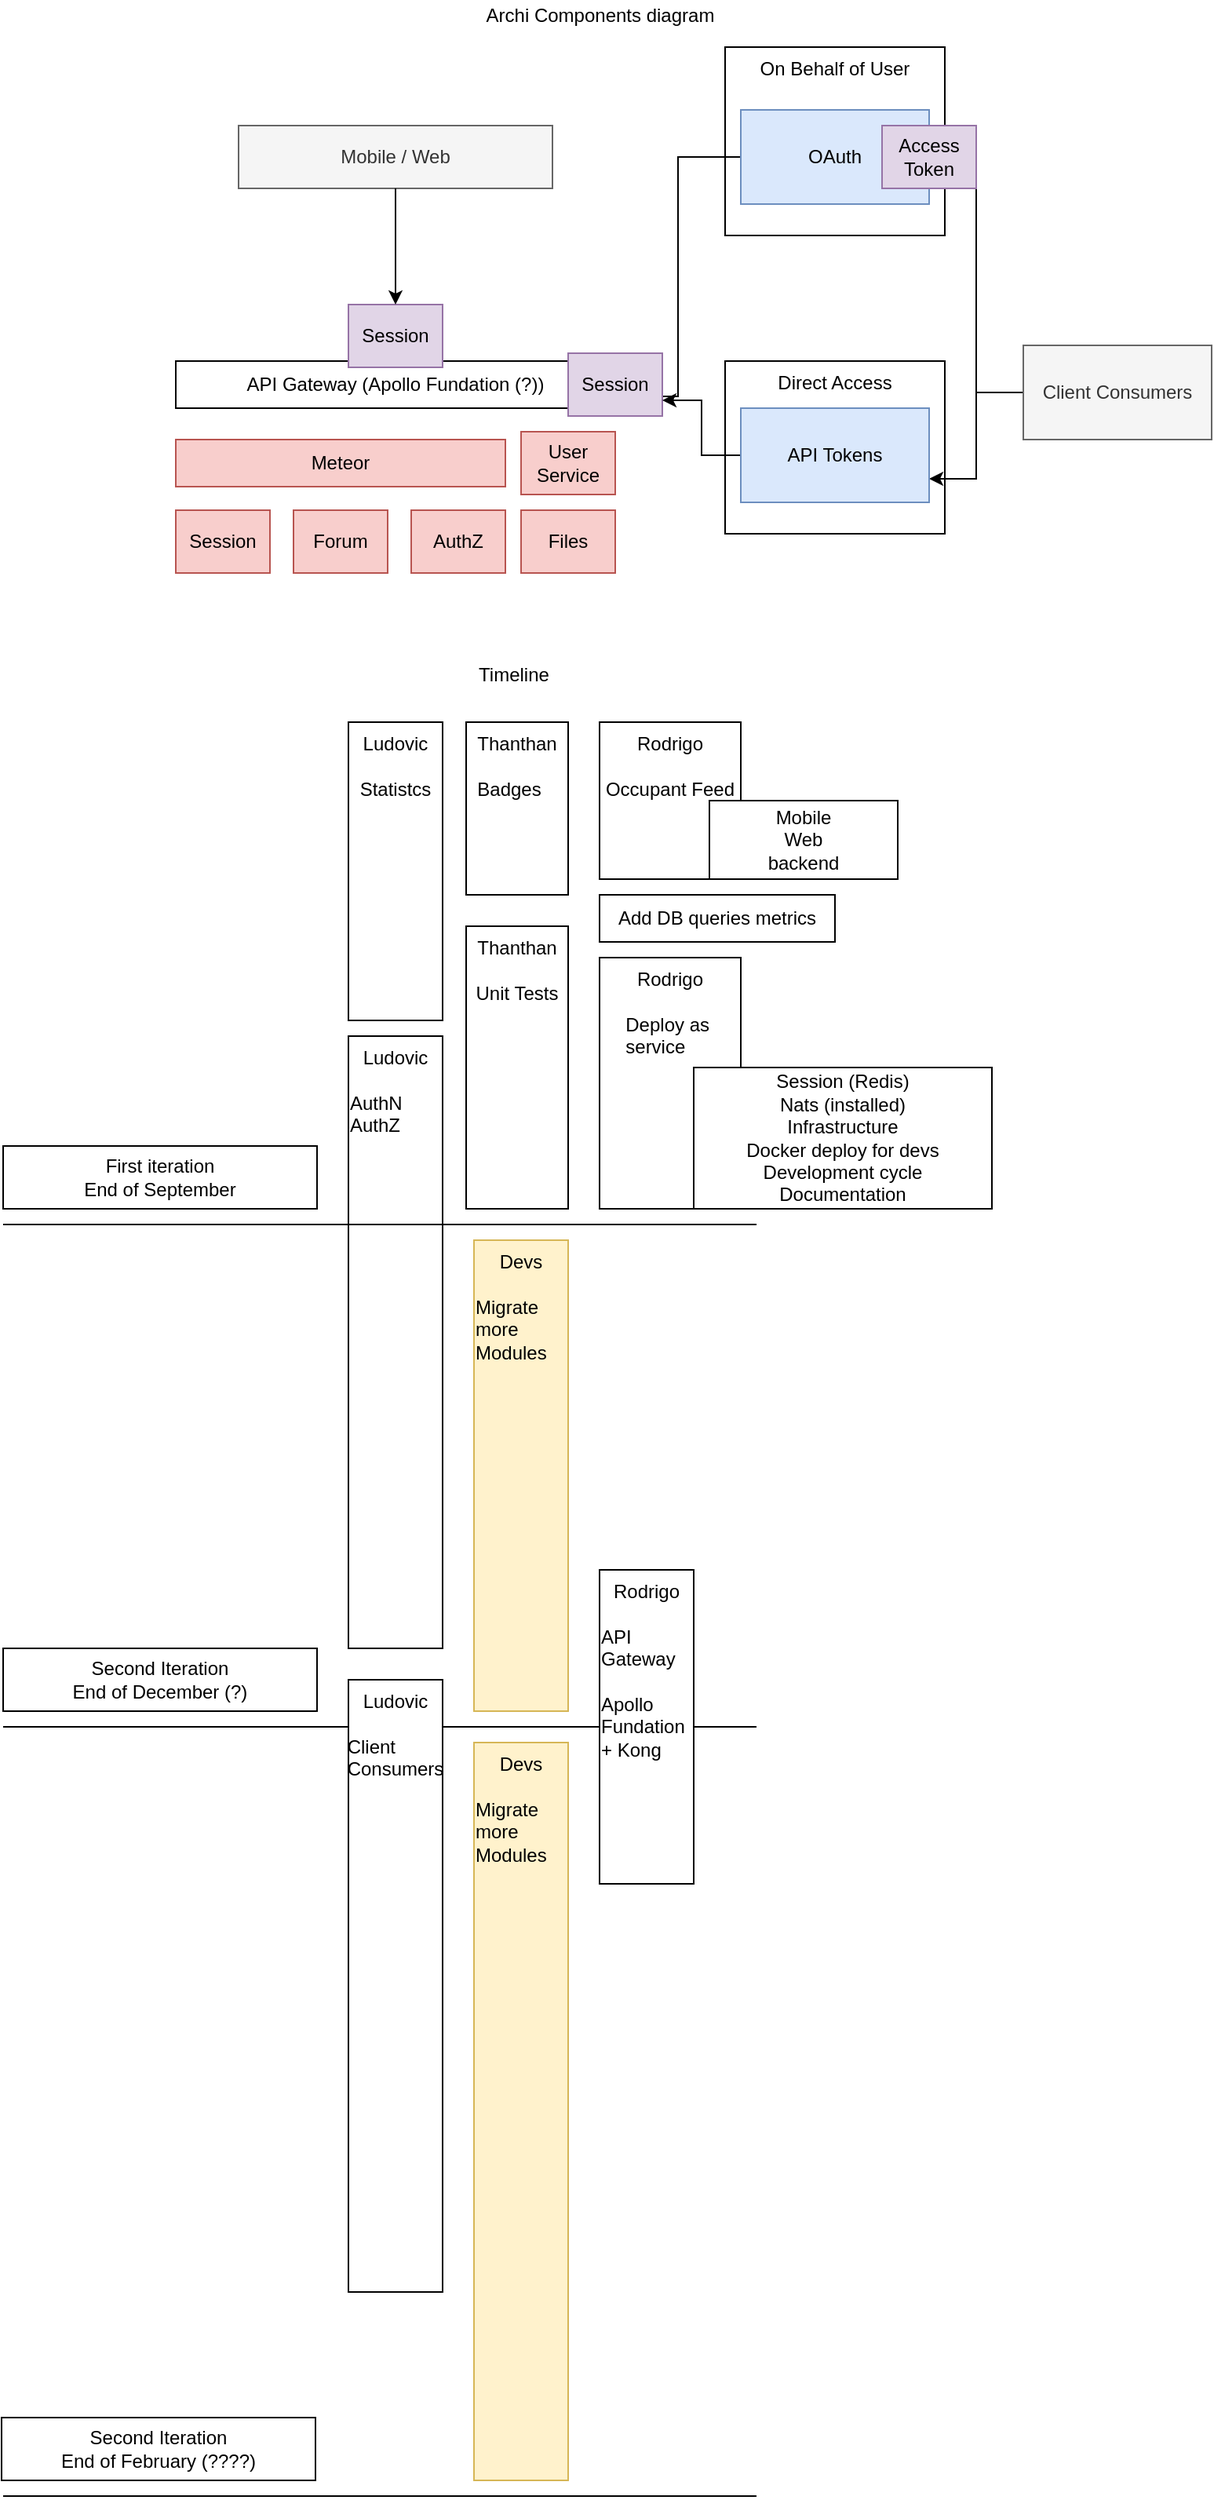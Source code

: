 <mxfile version="13.6.5" type="github"><diagram id="gF_aSbfIDRT11T3vIY1_" name="Page-1"><mxGraphModel dx="895" dy="503" grid="1" gridSize="10" guides="1" tooltips="1" connect="1" arrows="1" fold="1" page="1" pageScale="1" pageWidth="827" pageHeight="1169" math="0" shadow="0"><root><mxCell id="0"/><mxCell id="1" parent="0"/><mxCell id="b7Xv_kcBxUJp9tTDMDwO-25" value="Direct Access" style="rounded=0;whiteSpace=wrap;html=1;verticalAlign=top;" vertex="1" parent="1"><mxGeometry x="500" y="250" width="140" height="110" as="geometry"/></mxCell><mxCell id="b7Xv_kcBxUJp9tTDMDwO-24" value="On Behalf of User" style="rounded=0;whiteSpace=wrap;html=1;verticalAlign=top;" vertex="1" parent="1"><mxGeometry x="500" y="50" width="140" height="120" as="geometry"/></mxCell><mxCell id="b7Xv_kcBxUJp9tTDMDwO-2" value="API Gateway (Apollo Fundation (?))" style="rounded=0;whiteSpace=wrap;html=1;" vertex="1" parent="1"><mxGeometry x="150" y="250" width="280" height="30" as="geometry"/></mxCell><mxCell id="b7Xv_kcBxUJp9tTDMDwO-5" value="Meteor" style="rounded=0;whiteSpace=wrap;html=1;fillColor=#f8cecc;strokeColor=#b85450;" vertex="1" parent="1"><mxGeometry x="150" y="300" width="210" height="30" as="geometry"/></mxCell><mxCell id="b7Xv_kcBxUJp9tTDMDwO-10" value="AuthZ" style="rounded=0;whiteSpace=wrap;html=1;fillColor=#f8cecc;strokeColor=#b85450;" vertex="1" parent="1"><mxGeometry x="300" y="345" width="60" height="40" as="geometry"/></mxCell><mxCell id="b7Xv_kcBxUJp9tTDMDwO-14" style="edgeStyle=orthogonalEdgeStyle;rounded=0;orthogonalLoop=1;jettySize=auto;html=1;entryX=1;entryY=0.75;entryDx=0;entryDy=0;" edge="1" parent="1" source="b7Xv_kcBxUJp9tTDMDwO-11" target="b7Xv_kcBxUJp9tTDMDwO-2"><mxGeometry relative="1" as="geometry"/></mxCell><mxCell id="b7Xv_kcBxUJp9tTDMDwO-11" value="OAuth" style="rounded=0;whiteSpace=wrap;html=1;fillColor=#dae8fc;strokeColor=#6c8ebf;" vertex="1" parent="1"><mxGeometry x="510" y="90" width="120" height="60" as="geometry"/></mxCell><mxCell id="b7Xv_kcBxUJp9tTDMDwO-13" style="edgeStyle=orthogonalEdgeStyle;rounded=0;orthogonalLoop=1;jettySize=auto;html=1;entryX=1;entryY=0.5;entryDx=0;entryDy=0;" edge="1" parent="1" source="b7Xv_kcBxUJp9tTDMDwO-12" target="b7Xv_kcBxUJp9tTDMDwO-11"><mxGeometry relative="1" as="geometry"/></mxCell><mxCell id="b7Xv_kcBxUJp9tTDMDwO-22" style="edgeStyle=orthogonalEdgeStyle;rounded=0;orthogonalLoop=1;jettySize=auto;html=1;exitX=0;exitY=0.5;exitDx=0;exitDy=0;entryX=1;entryY=0.75;entryDx=0;entryDy=0;" edge="1" parent="1" source="b7Xv_kcBxUJp9tTDMDwO-12" target="b7Xv_kcBxUJp9tTDMDwO-21"><mxGeometry relative="1" as="geometry"/></mxCell><mxCell id="b7Xv_kcBxUJp9tTDMDwO-12" value="Client Consumers" style="rounded=0;whiteSpace=wrap;html=1;fillColor=#f5f5f5;strokeColor=#666666;fontColor=#333333;" vertex="1" parent="1"><mxGeometry x="690" y="240" width="120" height="60" as="geometry"/></mxCell><mxCell id="b7Xv_kcBxUJp9tTDMDwO-15" value="Mobile / Web" style="rounded=0;whiteSpace=wrap;html=1;fillColor=#f5f5f5;strokeColor=#666666;fontColor=#333333;" vertex="1" parent="1"><mxGeometry x="190" y="100" width="200" height="40" as="geometry"/></mxCell><mxCell id="b7Xv_kcBxUJp9tTDMDwO-17" value="Session" style="rounded=0;whiteSpace=wrap;html=1;fillColor=#e1d5e7;strokeColor=#9673a6;" vertex="1" parent="1"><mxGeometry x="260" y="214" width="60" height="40" as="geometry"/></mxCell><mxCell id="b7Xv_kcBxUJp9tTDMDwO-18" style="edgeStyle=orthogonalEdgeStyle;rounded=0;orthogonalLoop=1;jettySize=auto;html=1;" edge="1" parent="1" source="b7Xv_kcBxUJp9tTDMDwO-15" target="b7Xv_kcBxUJp9tTDMDwO-17"><mxGeometry relative="1" as="geometry"><mxPoint x="290" y="140" as="sourcePoint"/><mxPoint x="290" y="250" as="targetPoint"/></mxGeometry></mxCell><mxCell id="b7Xv_kcBxUJp9tTDMDwO-19" value="Access Token" style="rounded=0;whiteSpace=wrap;html=1;fillColor=#e1d5e7;strokeColor=#9673a6;" vertex="1" parent="1"><mxGeometry x="600" y="100" width="60" height="40" as="geometry"/></mxCell><mxCell id="b7Xv_kcBxUJp9tTDMDwO-20" value="Session" style="rounded=0;whiteSpace=wrap;html=1;fillColor=#e1d5e7;strokeColor=#9673a6;" vertex="1" parent="1"><mxGeometry x="400" y="245" width="60" height="40" as="geometry"/></mxCell><mxCell id="b7Xv_kcBxUJp9tTDMDwO-23" style="edgeStyle=orthogonalEdgeStyle;rounded=0;orthogonalLoop=1;jettySize=auto;html=1;entryX=1;entryY=0.75;entryDx=0;entryDy=0;" edge="1" parent="1" source="b7Xv_kcBxUJp9tTDMDwO-21" target="b7Xv_kcBxUJp9tTDMDwO-20"><mxGeometry relative="1" as="geometry"/></mxCell><mxCell id="b7Xv_kcBxUJp9tTDMDwO-21" value="API Tokens" style="rounded=0;whiteSpace=wrap;html=1;fillColor=#dae8fc;strokeColor=#6c8ebf;" vertex="1" parent="1"><mxGeometry x="510" y="280" width="120" height="60" as="geometry"/></mxCell><mxCell id="b7Xv_kcBxUJp9tTDMDwO-27" value="Rodrigo&lt;br&gt;&lt;br&gt;&lt;div style=&quot;text-align: left&quot;&gt;Occupant Feed&lt;/div&gt;" style="rounded=0;whiteSpace=wrap;html=1;align=center;verticalAlign=top;" vertex="1" parent="1"><mxGeometry x="420" y="480" width="90" height="100" as="geometry"/></mxCell><mxCell id="b7Xv_kcBxUJp9tTDMDwO-28" value="Thanthan&lt;br&gt;&lt;br&gt;&lt;div style=&quot;text-align: left&quot;&gt;Badges&lt;/div&gt;" style="rounded=0;whiteSpace=wrap;html=1;align=center;verticalAlign=top;" vertex="1" parent="1"><mxGeometry x="335" y="480" width="65" height="110" as="geometry"/></mxCell><mxCell id="b7Xv_kcBxUJp9tTDMDwO-29" value="Ludovic&lt;br&gt;&lt;br&gt;&lt;div style=&quot;text-align: left&quot;&gt;Statistcs&lt;/div&gt;" style="rounded=0;whiteSpace=wrap;html=1;align=center;verticalAlign=top;" vertex="1" parent="1"><mxGeometry x="260" y="480" width="60" height="190" as="geometry"/></mxCell><mxCell id="b7Xv_kcBxUJp9tTDMDwO-30" value="Ludovic&lt;br&gt;&lt;div style=&quot;text-align: left&quot;&gt;&lt;br&gt;&lt;/div&gt;&lt;div style=&quot;text-align: left&quot;&gt;AuthN AuthZ&lt;/div&gt;" style="rounded=0;whiteSpace=wrap;html=1;align=center;verticalAlign=top;" vertex="1" parent="1"><mxGeometry x="260" y="680" width="60" height="390" as="geometry"/></mxCell><mxCell id="b7Xv_kcBxUJp9tTDMDwO-32" value="Rodrigo&lt;br&gt;&lt;br&gt;&lt;div style=&quot;text-align: left&quot;&gt;Deploy as&amp;nbsp;&lt;/div&gt;&lt;div style=&quot;text-align: left&quot;&gt;service&lt;/div&gt;" style="rounded=0;whiteSpace=wrap;html=1;align=center;verticalAlign=top;" vertex="1" parent="1"><mxGeometry x="420" y="630" width="90" height="160" as="geometry"/></mxCell><mxCell id="b7Xv_kcBxUJp9tTDMDwO-33" value="" style="endArrow=none;html=1;" edge="1" parent="1"><mxGeometry width="50" height="50" relative="1" as="geometry"><mxPoint x="40" y="800" as="sourcePoint"/><mxPoint x="520" y="800" as="targetPoint"/></mxGeometry></mxCell><mxCell id="b7Xv_kcBxUJp9tTDMDwO-35" value="First iteration&lt;br&gt;End of September" style="rounded=0;whiteSpace=wrap;html=1;align=center;" vertex="1" parent="1"><mxGeometry x="40" y="750" width="200" height="40" as="geometry"/></mxCell><mxCell id="b7Xv_kcBxUJp9tTDMDwO-36" value="Mobile&lt;br&gt;Web&lt;br&gt;backend" style="rounded=0;whiteSpace=wrap;html=1;align=center;" vertex="1" parent="1"><mxGeometry x="490" y="530" width="120" height="50" as="geometry"/></mxCell><mxCell id="b7Xv_kcBxUJp9tTDMDwO-37" value="" style="endArrow=none;html=1;" edge="1" parent="1"><mxGeometry width="50" height="50" relative="1" as="geometry"><mxPoint x="40" y="1120" as="sourcePoint"/><mxPoint x="520" y="1120" as="targetPoint"/></mxGeometry></mxCell><mxCell id="b7Xv_kcBxUJp9tTDMDwO-38" value="Second Iteration&lt;br&gt;End of December (?)" style="rounded=0;whiteSpace=wrap;html=1;align=center;" vertex="1" parent="1"><mxGeometry x="40" y="1070" width="200" height="40" as="geometry"/></mxCell><mxCell id="b7Xv_kcBxUJp9tTDMDwO-39" value="Session (Redis)&lt;br&gt;Nats (installed)&lt;br&gt;Infrastructure&lt;br&gt;Docker deploy for devs&lt;br&gt;Development cycle&lt;br&gt;Documentation" style="rounded=0;whiteSpace=wrap;html=1;align=center;" vertex="1" parent="1"><mxGeometry x="480" y="700" width="190" height="90" as="geometry"/></mxCell><mxCell id="b7Xv_kcBxUJp9tTDMDwO-43" value="Thanthan&lt;br&gt;&lt;br&gt;&lt;div style=&quot;text-align: left&quot;&gt;Unit Tests&lt;/div&gt;" style="rounded=0;whiteSpace=wrap;html=1;align=center;verticalAlign=top;" vertex="1" parent="1"><mxGeometry x="335" y="610" width="65" height="180" as="geometry"/></mxCell><mxCell id="b7Xv_kcBxUJp9tTDMDwO-44" value="Forum" style="rounded=0;whiteSpace=wrap;html=1;fillColor=#f8cecc;strokeColor=#b85450;" vertex="1" parent="1"><mxGeometry x="225" y="345" width="60" height="40" as="geometry"/></mxCell><mxCell id="b7Xv_kcBxUJp9tTDMDwO-45" value="Add DB queries metrics" style="rounded=0;whiteSpace=wrap;html=1;align=center;" vertex="1" parent="1"><mxGeometry x="420" y="590" width="150" height="30" as="geometry"/></mxCell><mxCell id="b7Xv_kcBxUJp9tTDMDwO-46" value="Ludovic&lt;br&gt;&lt;div style=&quot;text-align: left&quot;&gt;&lt;br&gt;&lt;/div&gt;&lt;div style=&quot;text-align: left&quot;&gt;Client Consumers&lt;/div&gt;" style="rounded=0;whiteSpace=wrap;html=1;align=center;verticalAlign=top;" vertex="1" parent="1"><mxGeometry x="260" y="1090" width="60" height="390" as="geometry"/></mxCell><mxCell id="b7Xv_kcBxUJp9tTDMDwO-47" value="Rodrigo&lt;br&gt;&lt;div style=&quot;text-align: left&quot;&gt;&lt;br&gt;&lt;/div&gt;&lt;div style=&quot;text-align: left&quot;&gt;API Gateway&lt;/div&gt;&lt;div style=&quot;text-align: left&quot;&gt;&lt;br&gt;&lt;/div&gt;&lt;div style=&quot;text-align: left&quot;&gt;Apollo Fundation + Kong&lt;/div&gt;" style="rounded=0;whiteSpace=wrap;html=1;align=center;verticalAlign=top;" vertex="1" parent="1"><mxGeometry x="420" y="1020" width="60" height="200" as="geometry"/></mxCell><mxCell id="b7Xv_kcBxUJp9tTDMDwO-48" value="Devs&lt;br&gt;&lt;div style=&quot;text-align: left&quot;&gt;&lt;br&gt;&lt;/div&gt;&lt;div style=&quot;text-align: left&quot;&gt;Migrate more Modules&lt;/div&gt;" style="rounded=0;whiteSpace=wrap;html=1;align=center;verticalAlign=top;fillColor=#fff2cc;strokeColor=#d6b656;" vertex="1" parent="1"><mxGeometry x="340" y="810" width="60" height="300" as="geometry"/></mxCell><mxCell id="b7Xv_kcBxUJp9tTDMDwO-49" value="" style="endArrow=none;html=1;" edge="1" parent="1"><mxGeometry width="50" height="50" relative="1" as="geometry"><mxPoint x="40" y="1610" as="sourcePoint"/><mxPoint x="520" y="1610" as="targetPoint"/></mxGeometry></mxCell><mxCell id="b7Xv_kcBxUJp9tTDMDwO-50" value="Second Iteration&lt;br&gt;End of February (????)" style="rounded=0;whiteSpace=wrap;html=1;align=center;" vertex="1" parent="1"><mxGeometry x="39" y="1560" width="200" height="40" as="geometry"/></mxCell><mxCell id="b7Xv_kcBxUJp9tTDMDwO-51" value="Devs&lt;br&gt;&lt;div style=&quot;text-align: left&quot;&gt;&lt;br&gt;&lt;/div&gt;&lt;div style=&quot;text-align: left&quot;&gt;Migrate more Modules&lt;/div&gt;" style="rounded=0;whiteSpace=wrap;html=1;align=center;verticalAlign=top;fillColor=#fff2cc;strokeColor=#d6b656;" vertex="1" parent="1"><mxGeometry x="340" y="1130" width="60" height="470" as="geometry"/></mxCell><mxCell id="b7Xv_kcBxUJp9tTDMDwO-53" value="Session" style="rounded=0;whiteSpace=wrap;html=1;fillColor=#f8cecc;strokeColor=#b85450;" vertex="1" parent="1"><mxGeometry x="150" y="345" width="60" height="40" as="geometry"/></mxCell><mxCell id="b7Xv_kcBxUJp9tTDMDwO-54" value="Files" style="rounded=0;whiteSpace=wrap;html=1;fillColor=#f8cecc;strokeColor=#b85450;" vertex="1" parent="1"><mxGeometry x="370" y="345" width="60" height="40" as="geometry"/></mxCell><mxCell id="b7Xv_kcBxUJp9tTDMDwO-55" value="User Service" style="rounded=0;whiteSpace=wrap;html=1;fillColor=#f8cecc;strokeColor=#b85450;" vertex="1" parent="1"><mxGeometry x="370" y="295" width="60" height="40" as="geometry"/></mxCell><mxCell id="b7Xv_kcBxUJp9tTDMDwO-56" value="Archi Components diagram" style="text;html=1;align=center;verticalAlign=middle;resizable=0;points=[];autosize=1;" vertex="1" parent="1"><mxGeometry x="340" y="20" width="160" height="20" as="geometry"/></mxCell><mxCell id="b7Xv_kcBxUJp9tTDMDwO-57" value="Timeline" style="text;html=1;align=center;verticalAlign=middle;resizable=0;points=[];autosize=1;" vertex="1" parent="1"><mxGeometry x="335" y="440" width="60" height="20" as="geometry"/></mxCell></root></mxGraphModel></diagram></mxfile>